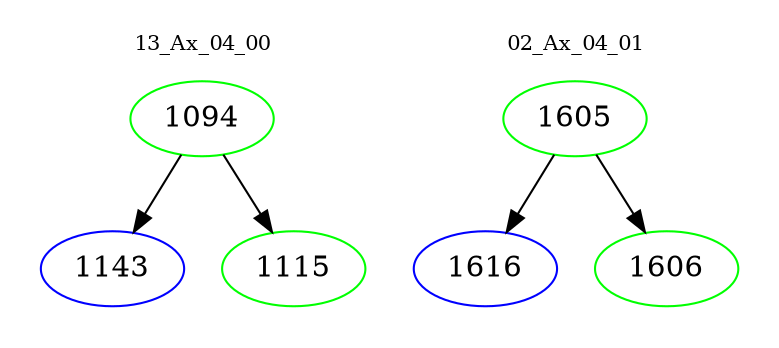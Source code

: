 digraph{
subgraph cluster_0 {
color = white
label = "13_Ax_04_00";
fontsize=10;
T0_1094 [label="1094", color="green"]
T0_1094 -> T0_1143 [color="black"]
T0_1143 [label="1143", color="blue"]
T0_1094 -> T0_1115 [color="black"]
T0_1115 [label="1115", color="green"]
}
subgraph cluster_1 {
color = white
label = "02_Ax_04_01";
fontsize=10;
T1_1605 [label="1605", color="green"]
T1_1605 -> T1_1616 [color="black"]
T1_1616 [label="1616", color="blue"]
T1_1605 -> T1_1606 [color="black"]
T1_1606 [label="1606", color="green"]
}
}
